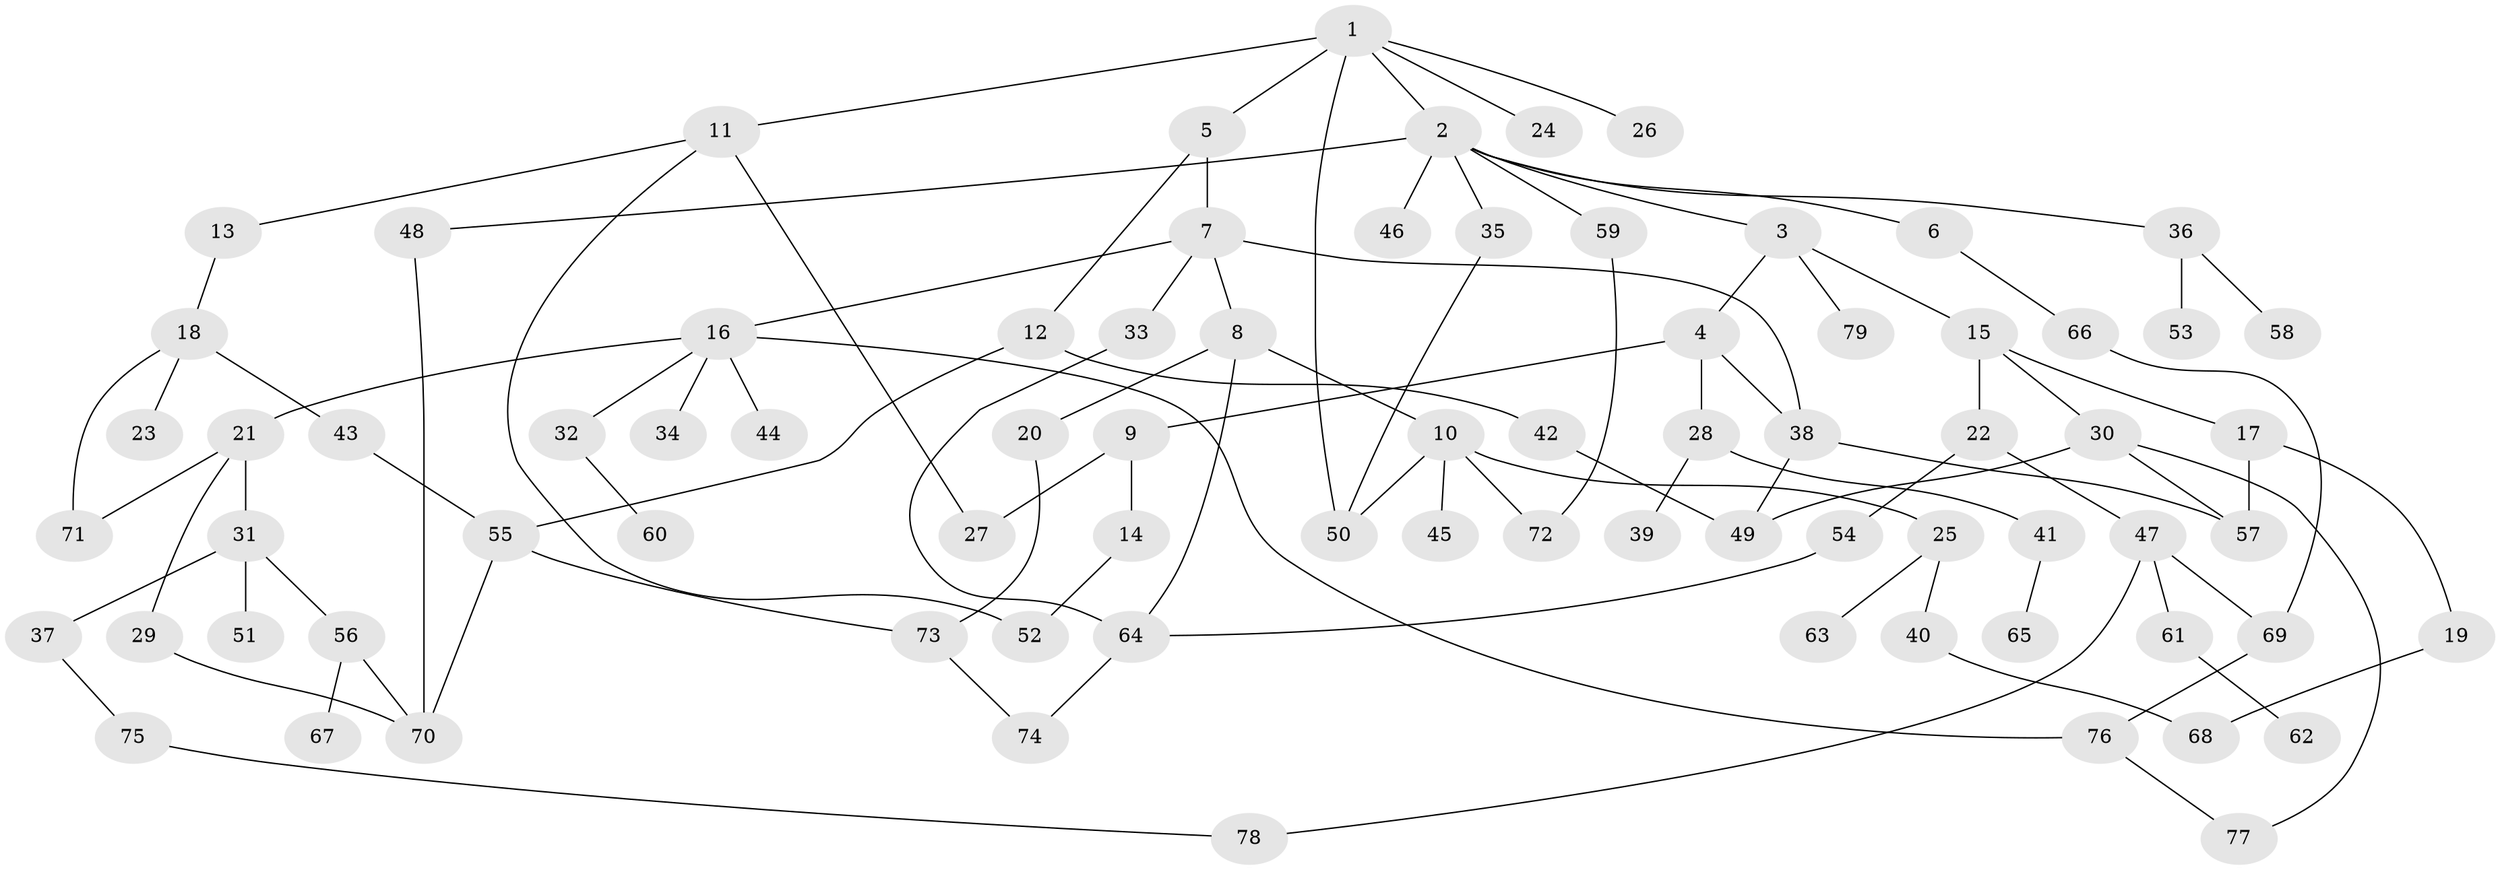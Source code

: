 // Generated by graph-tools (version 1.1) at 2025/01/03/09/25 03:01:00]
// undirected, 79 vertices, 102 edges
graph export_dot {
graph [start="1"]
  node [color=gray90,style=filled];
  1;
  2;
  3;
  4;
  5;
  6;
  7;
  8;
  9;
  10;
  11;
  12;
  13;
  14;
  15;
  16;
  17;
  18;
  19;
  20;
  21;
  22;
  23;
  24;
  25;
  26;
  27;
  28;
  29;
  30;
  31;
  32;
  33;
  34;
  35;
  36;
  37;
  38;
  39;
  40;
  41;
  42;
  43;
  44;
  45;
  46;
  47;
  48;
  49;
  50;
  51;
  52;
  53;
  54;
  55;
  56;
  57;
  58;
  59;
  60;
  61;
  62;
  63;
  64;
  65;
  66;
  67;
  68;
  69;
  70;
  71;
  72;
  73;
  74;
  75;
  76;
  77;
  78;
  79;
  1 -- 2;
  1 -- 5;
  1 -- 11;
  1 -- 24;
  1 -- 26;
  1 -- 50;
  2 -- 3;
  2 -- 6;
  2 -- 35;
  2 -- 36;
  2 -- 46;
  2 -- 48;
  2 -- 59;
  3 -- 4;
  3 -- 15;
  3 -- 79;
  4 -- 9;
  4 -- 28;
  4 -- 38;
  5 -- 7;
  5 -- 12;
  6 -- 66;
  7 -- 8;
  7 -- 16;
  7 -- 33;
  7 -- 38;
  8 -- 10;
  8 -- 20;
  8 -- 64;
  9 -- 14;
  9 -- 27;
  10 -- 25;
  10 -- 45;
  10 -- 72;
  10 -- 50;
  11 -- 13;
  11 -- 27;
  11 -- 52;
  12 -- 42;
  12 -- 55;
  13 -- 18;
  14 -- 52;
  15 -- 17;
  15 -- 22;
  15 -- 30;
  16 -- 21;
  16 -- 32;
  16 -- 34;
  16 -- 44;
  16 -- 76;
  17 -- 19;
  17 -- 57;
  18 -- 23;
  18 -- 43;
  18 -- 71;
  19 -- 68;
  20 -- 73;
  21 -- 29;
  21 -- 31;
  21 -- 71;
  22 -- 47;
  22 -- 54;
  25 -- 40;
  25 -- 63;
  28 -- 39;
  28 -- 41;
  29 -- 70;
  30 -- 77;
  30 -- 49;
  30 -- 57;
  31 -- 37;
  31 -- 51;
  31 -- 56;
  32 -- 60;
  33 -- 64;
  35 -- 50;
  36 -- 53;
  36 -- 58;
  37 -- 75;
  38 -- 49;
  38 -- 57;
  40 -- 68;
  41 -- 65;
  42 -- 49;
  43 -- 55;
  47 -- 61;
  47 -- 78;
  47 -- 69;
  48 -- 70;
  54 -- 64;
  55 -- 70;
  55 -- 73;
  56 -- 67;
  56 -- 70;
  59 -- 72;
  61 -- 62;
  64 -- 74;
  66 -- 69;
  69 -- 76;
  73 -- 74;
  75 -- 78;
  76 -- 77;
}
